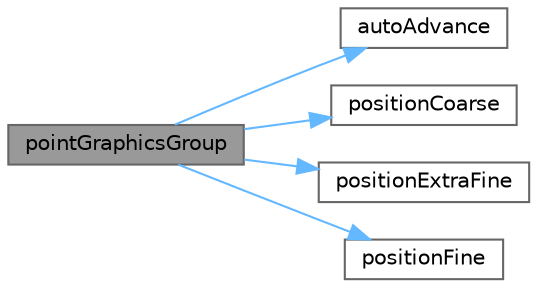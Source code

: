 digraph "pointGraphicsGroup"
{
 // INTERACTIVE_SVG=YES
 // LATEX_PDF_SIZE
  bgcolor="transparent";
  edge [fontname=Helvetica,fontsize=10,labelfontname=Helvetica,labelfontsize=10];
  node [fontname=Helvetica,fontsize=10,shape=box,height=0.2,width=0.4];
  rankdir="LR";
  Node1 [id="Node000001",label="pointGraphicsGroup",height=0.2,width=0.4,color="gray40", fillcolor="grey60", style="filled", fontcolor="black",tooltip=" "];
  Node1 -> Node2 [id="edge1_Node000001_Node000002",color="steelblue1",style="solid",tooltip=" "];
  Node2 [id="Node000002",label="autoAdvance",height=0.2,width=0.4,color="grey40", fillcolor="white", style="filled",URL="$d4/d06/curr_8h_adb7515ab6e00450c3b4c4db3796108c9.html#adb7515ab6e00450c3b4c4db3796108c9",tooltip=" "];
  Node1 -> Node3 [id="edge2_Node000001_Node000003",color="steelblue1",style="solid",tooltip=" "];
  Node3 [id="Node000003",label="positionCoarse",height=0.2,width=0.4,color="grey40", fillcolor="white", style="filled",URL="$d4/d06/curr_8h_a59a42ab8bc9f9fb9c5406d989efed11e.html#a59a42ab8bc9f9fb9c5406d989efed11e",tooltip=" "];
  Node1 -> Node4 [id="edge3_Node000001_Node000004",color="steelblue1",style="solid",tooltip=" "];
  Node4 [id="Node000004",label="positionExtraFine",height=0.2,width=0.4,color="grey40", fillcolor="white", style="filled",URL="$d4/d06/curr_8h_aec36976757dc60bae5cdf548d1a449df.html#aec36976757dc60bae5cdf548d1a449df",tooltip=" "];
  Node1 -> Node5 [id="edge4_Node000001_Node000005",color="steelblue1",style="solid",tooltip=" "];
  Node5 [id="Node000005",label="positionFine",height=0.2,width=0.4,color="grey40", fillcolor="white", style="filled",URL="$d4/d06/curr_8h_ad70f134c38b0bb72c3cc13827af41589.html#ad70f134c38b0bb72c3cc13827af41589",tooltip=" "];
}
